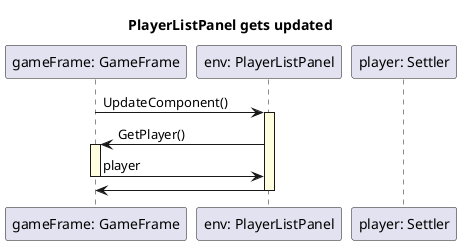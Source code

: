 @startuml seq

skinparam SequenceLifeLineBackgroundColor LightYellow

title "PlayerListPanel gets updated"

participant "gameFrame: GameFrame" as gameFrame
participant "env: PlayerListPanel" as env

gameFrame -> env ++: UpdateComponent()
env -> gameFrame ++: GetPlayer()
gameFrame -> env --: player

participant "player: Settler" as settler

env -> gameFrame --

@enduml
